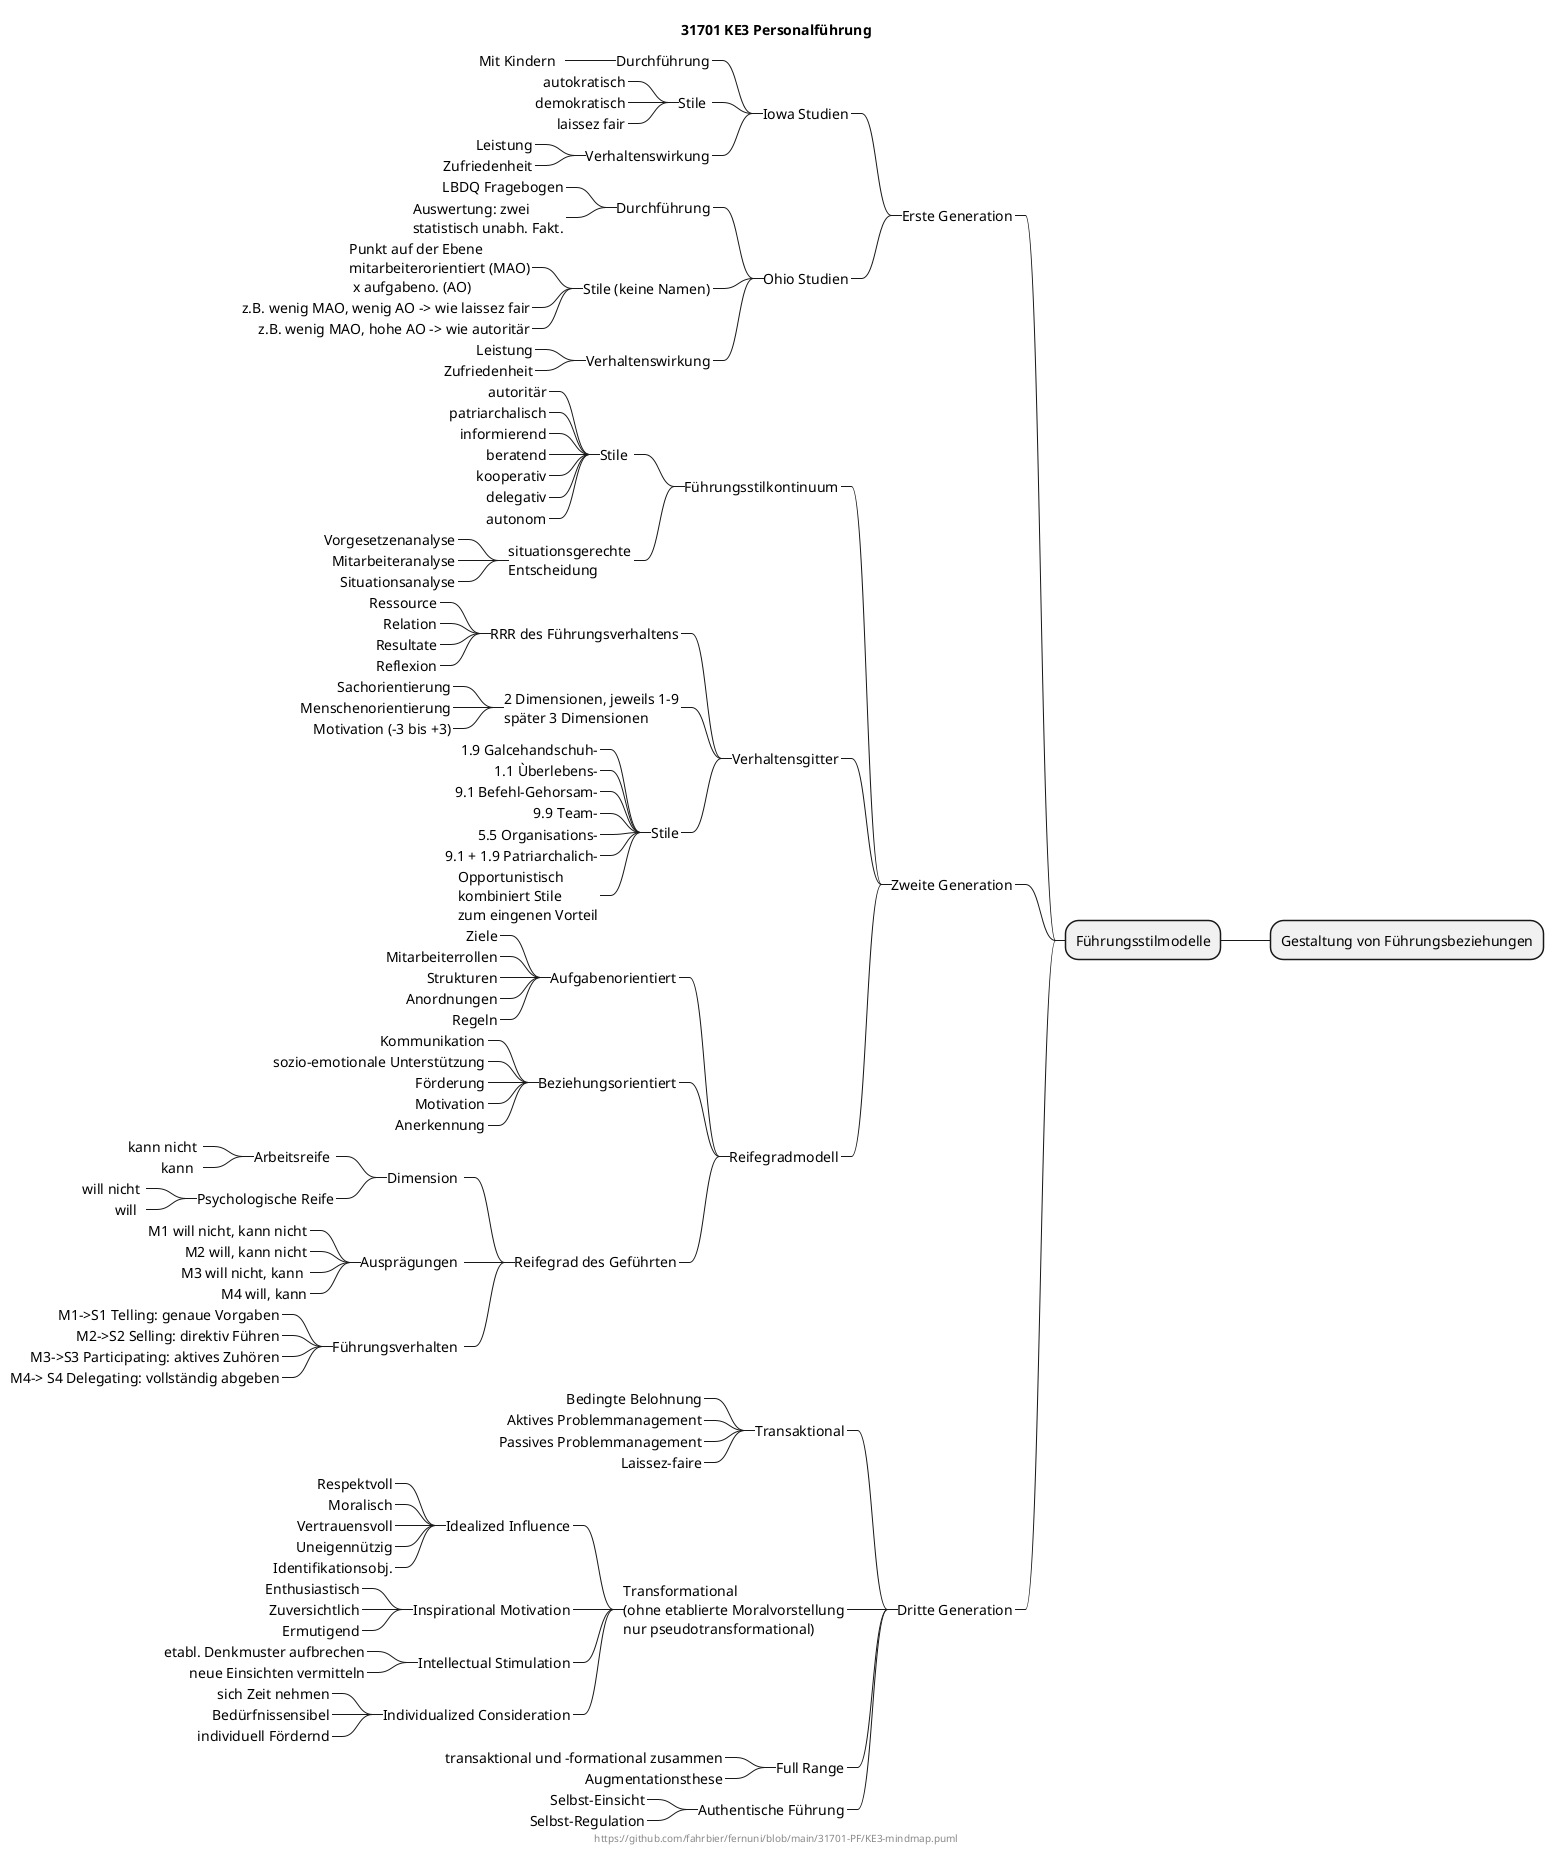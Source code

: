 @startmindmap "PF KE3"
title 31701 KE3 Personalführung
center footer https://github.com/fahrbier/fernuni/blob/main/31701-PF/KE3-mindmap.puml

+ Gestaltung von Führungsbeziehungen

-- Führungsstilmodelle
---_ Erste Generation
----_ Iowa Studien
-----_ Durchführung
------_ Mit Kindern  
-----_ Stile 
------_ autokratisch
------_ demokratisch
------_ laissez fair
-----_ Verhaltenswirkung
------_ Leistung
------_ Zufriedenheit



----_ Ohio Studien
-----_ Durchführung
------_ LBDQ Fragebogen
------_ Auswertung: zwei\nstatistisch unabh. Fakt.
-----_ Stile (keine Namen)
------_ Punkt auf der Ebene\nmitarbeiterorientiert (MAO)\n x aufgabeno. (AO)
------_ z.B. wenig MAO, wenig AO -> wie laissez fair
------_ z.B. wenig MAO, hohe AO -> wie autoritär
-----_ Verhaltenswirkung
------_ Leistung
------_ Zufriedenheit



---_ Zweite Generation
----_ Führungsstilkontinuum
-----_ Stile 
------_ autoritär
------_ patriarchalisch
------_ informierend
------_ beratend
------_ kooperativ
------_ delegativ
------_ autonom
-----_ situationsgerechte\nEntscheidung
------_ Vorgesetzenanalyse
------_ Mitarbeiteranalyse
------_ Situationsanalyse


----_ Verhaltensgitter
-----_ RRR des Führungsverhaltens
------_ Ressource
------_ Relation
------_ Resultate
------_ Reflexion
-----_ 2 Dimensionen, jeweils 1-9\nspäter 3 Dimensionen
------_ Sachorientierung
------_ Menschenorientierung
------_ Motivation (-3 bis +3)

-----_ Stile
------_ 1.9 Galcehandschuh-
------_ 1.1 Ùberlebens-
------_ 9.1 Befehl-Gehorsam-
------_ 9.9 Team-
------_ 5.5 Organisations-
------_ 9.1 + 1.9 Patriarchalich-
------_ Opportunistisch\nkombiniert Stile\nzum eingenen Vorteil




----_ Reifegradmodell
-----_ Aufgabenorientiert
------_ Ziele
------_ Mitarbeiterrollen
------_ Strukturen
------_ Anordnungen
------_ Regeln


-----_ Beziehungsorientiert
------_ Kommunikation
------_ sozio-emotionale Unterstützung
------_ Förderung
------_ Motivation
------_ Anerkennung

-----_ Reifegrad des Geführten
------_ Dimension 
-------_ Arbeitsreife 
--------_ kann nicht 
--------_ kann  

-------_ Psychologische Reife
--------_ will nicht 
--------_ will  

------_ Ausprägungen 
-------_ M1 will nicht, kann nicht
-------_ M2 will, kann nicht
-------_ M3 will nicht, kann 
-------_ M4 will, kann

------_ Führungsverhalten 
-------_ M1->S1 Telling: genaue Vorgaben
-------_ M2->S2 Selling: direktiv Führen
-------_ M3->S3 Participating: aktives Zuhören
-------_ M4-> S4 Delegating: vollständig abgeben


---_ Dritte Generation
----_ Transaktional
-----_ Bedingte Belohnung
-----_ Aktives Problemmanagement
-----_ Passives Problemmanagement
-----_ Laissez-faire

----_ Transformational\n(ohne etablierte Moralvorstellung\nnur pseudotransformational)
-----_ Idealized Influence
------_ Respektvoll
------_ Moralisch
------_ Vertrauensvoll
------_ Uneigennützig
------_ Identifikationsobj.

-----_ Inspirational Motivation
------_ Enthusiastisch
------_ Zuversichtlich
------_ Ermutigend

-----_ Intellectual Stimulation
------_ etabl. Denkmuster aufbrechen
------_ neue Einsichten vermitteln

-----_ Individualized Consideration
------_ sich Zeit nehmen
------_ Bedürfnissensibel
------_ individuell Fördernd


----_ Full Range
-----_ transaktional und -formational zusammen
-----_ Augmentationsthese

----_ Authentische Führung
-----_ Selbst-Einsicht
-----_ Selbst-Regulation


@endmindmap
